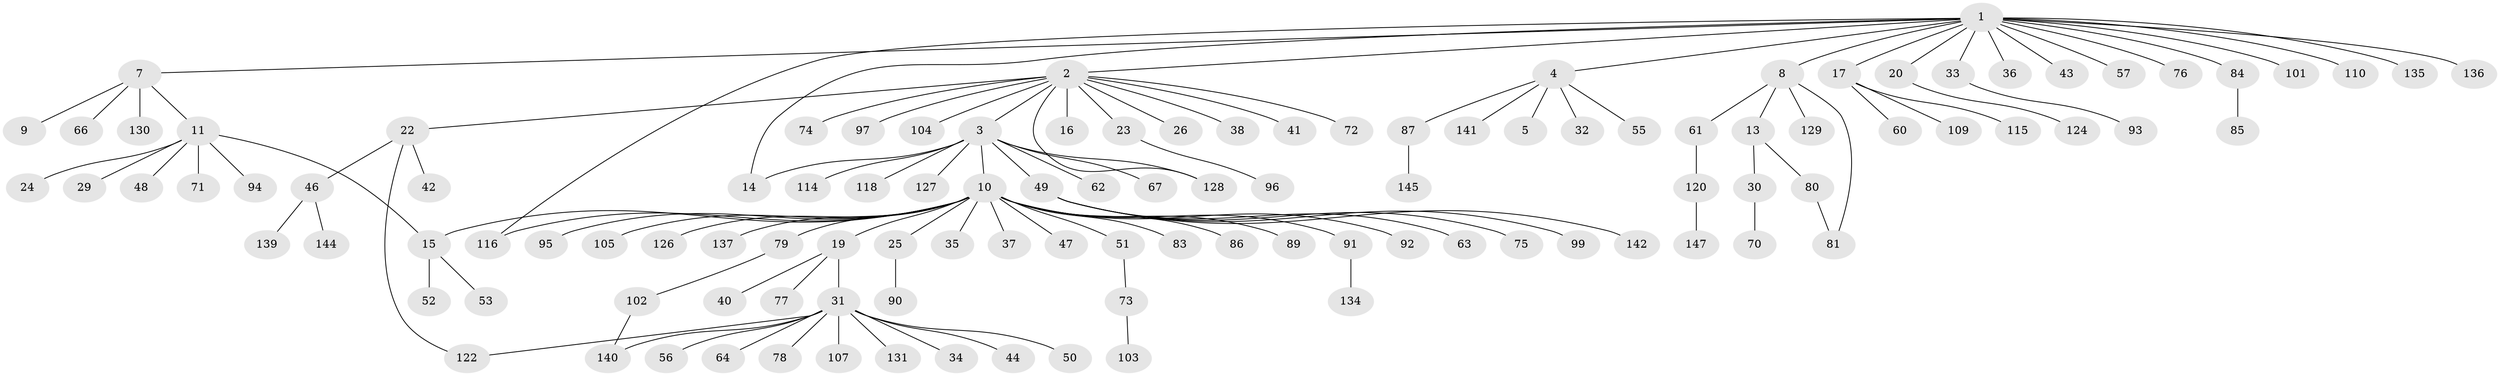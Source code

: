 // Generated by graph-tools (version 1.1) at 2025/23/03/03/25 07:23:50]
// undirected, 114 vertices, 120 edges
graph export_dot {
graph [start="1"]
  node [color=gray90,style=filled];
  1 [super="+6"];
  2 [super="+18"];
  3 [super="+12"];
  4 [super="+21"];
  5;
  7 [super="+121"];
  8 [super="+59"];
  9;
  10 [super="+27"];
  11 [super="+143"];
  13;
  14;
  15 [super="+39"];
  16 [super="+117"];
  17 [super="+28"];
  19 [super="+88"];
  20 [super="+65"];
  22 [super="+45"];
  23;
  24;
  25;
  26;
  29;
  30 [super="+58"];
  31 [super="+82"];
  32;
  33 [super="+112"];
  34;
  35;
  36;
  37;
  38;
  40;
  41;
  42;
  43;
  44 [super="+119"];
  46 [super="+108"];
  47;
  48;
  49 [super="+68"];
  50 [super="+146"];
  51 [super="+54"];
  52 [super="+138"];
  53;
  55;
  56;
  57 [super="+98"];
  60;
  61 [super="+69"];
  62;
  63;
  64;
  66;
  67;
  70;
  71;
  72;
  73 [super="+113"];
  74;
  75;
  76;
  77;
  78;
  79;
  80;
  81 [super="+100"];
  83;
  84 [super="+125"];
  85;
  86;
  87;
  89;
  90;
  91 [super="+123"];
  92;
  93;
  94;
  95 [super="+106"];
  96 [super="+111"];
  97;
  99;
  101;
  102;
  103;
  104;
  105;
  107;
  109;
  110;
  114;
  115 [super="+132"];
  116;
  118;
  120;
  122 [super="+133"];
  124;
  126;
  127;
  128;
  129;
  130;
  131;
  134;
  135;
  136;
  137;
  139;
  140;
  141;
  142;
  144;
  145;
  147;
  1 -- 2;
  1 -- 4;
  1 -- 7;
  1 -- 8;
  1 -- 14;
  1 -- 17;
  1 -- 20;
  1 -- 33;
  1 -- 36;
  1 -- 43;
  1 -- 57;
  1 -- 76;
  1 -- 84;
  1 -- 110;
  1 -- 116;
  1 -- 135;
  1 -- 136;
  1 -- 101;
  2 -- 3;
  2 -- 16;
  2 -- 23;
  2 -- 26;
  2 -- 72;
  2 -- 74;
  2 -- 97;
  2 -- 128;
  2 -- 38;
  2 -- 22;
  2 -- 104;
  2 -- 41;
  3 -- 10;
  3 -- 114;
  3 -- 118;
  3 -- 127;
  3 -- 128;
  3 -- 49;
  3 -- 67;
  3 -- 14;
  3 -- 62;
  4 -- 5;
  4 -- 87;
  4 -- 32;
  4 -- 141;
  4 -- 55;
  7 -- 9;
  7 -- 11;
  7 -- 66;
  7 -- 130;
  8 -- 13;
  8 -- 61;
  8 -- 81;
  8 -- 129;
  10 -- 15;
  10 -- 19;
  10 -- 25;
  10 -- 35;
  10 -- 37;
  10 -- 47;
  10 -- 51;
  10 -- 79;
  10 -- 83;
  10 -- 86;
  10 -- 89;
  10 -- 91;
  10 -- 92;
  10 -- 95;
  10 -- 105;
  10 -- 116;
  10 -- 126;
  10 -- 137;
  11 -- 24;
  11 -- 29;
  11 -- 48;
  11 -- 71;
  11 -- 94;
  11 -- 15;
  13 -- 30;
  13 -- 80;
  15 -- 52;
  15 -- 53;
  17 -- 60;
  17 -- 109;
  17 -- 115;
  19 -- 31;
  19 -- 40;
  19 -- 77;
  20 -- 124;
  22 -- 42;
  22 -- 46;
  22 -- 122;
  23 -- 96;
  25 -- 90;
  30 -- 70;
  31 -- 34;
  31 -- 44;
  31 -- 50;
  31 -- 56;
  31 -- 64;
  31 -- 78;
  31 -- 107;
  31 -- 122;
  31 -- 131;
  31 -- 140;
  33 -- 93;
  46 -- 144;
  46 -- 139;
  49 -- 63;
  49 -- 75;
  49 -- 99;
  49 -- 142;
  51 -- 73;
  61 -- 120;
  73 -- 103;
  79 -- 102;
  80 -- 81;
  84 -- 85;
  87 -- 145;
  91 -- 134;
  102 -- 140;
  120 -- 147;
}
